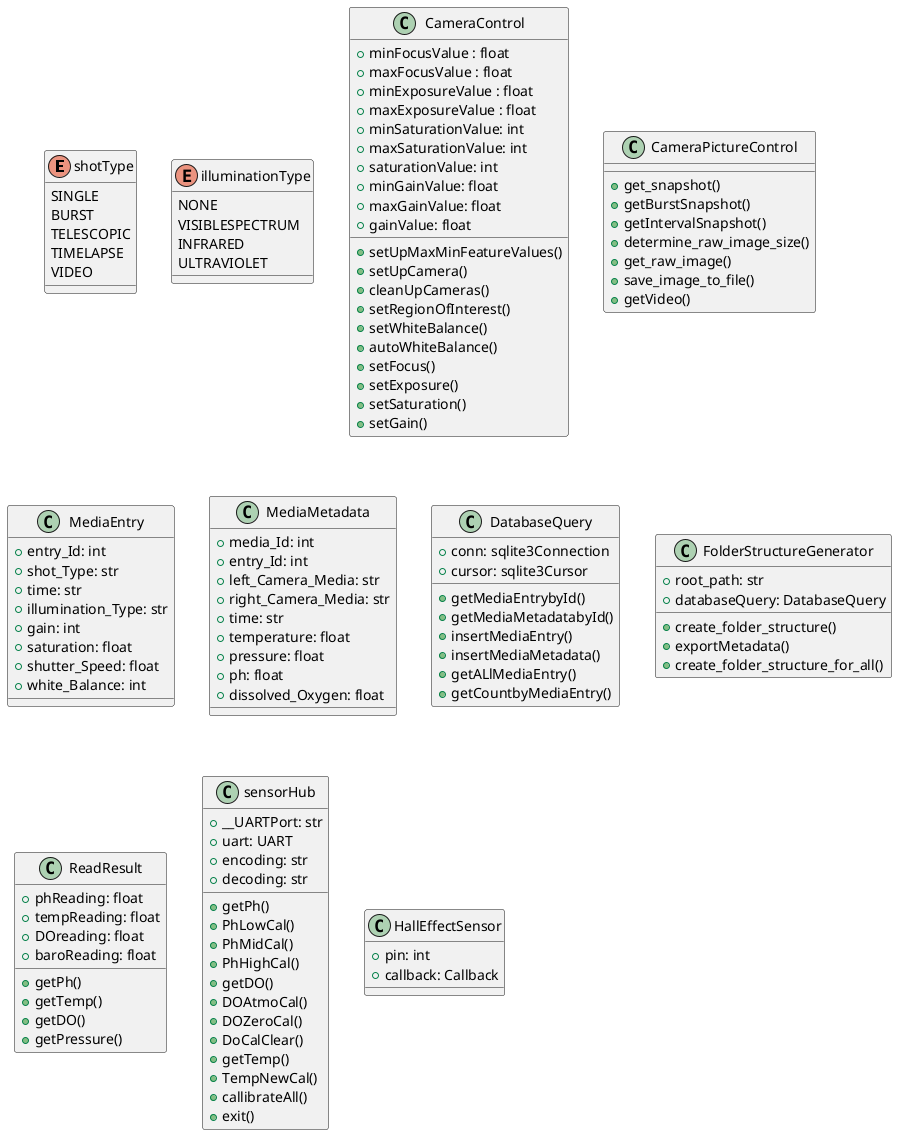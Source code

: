 @startuml
enum shotType {
     SINGLE
     BURST
     TELESCOPIC
     TIMELAPSE
     VIDEO
}
enum illuminationType {
     NONE
     VISIBLESPECTRUM
     INFRARED
     ULTRAVIOLET
}
class CameraControl {
	+ minFocusValue : float
	+ maxFocusValue : float
	+ minExposureValue : float
	+ maxExposureValue : float
	+ minSaturationValue: int
	+ maxSaturationValue: int
	+ saturationValue: int
	+ minGainValue: float
	+ maxGainValue: float
	+ gainValue: float
	+ setUpMaxMinFeatureValues()
	+ setUpCamera()
	+ cleanUpCameras()
	+ setRegionOfInterest()
	+ setWhiteBalance()
	+ autoWhiteBalance()
	+ setFocus()
	+ setExposure()
	+ setSaturation()
	+ setGain()
}
class CameraPictureControl {
	+ get_snapshot()
	+ getBurstSnapshot()
	+ getIntervalSnapshot()
	+ determine_raw_image_size()
	+ get_raw_image()
	+ save_image_to_file()
	+ getVideo()
}
class MediaEntry {
        + entry_Id: int
        + shot_Type: str
        + time: str
        + illumination_Type: str
        + gain: int
        + saturation: float
        + shutter_Speed: float
        + white_Balance: int
}
class MediaMetadata {
        + media_Id: int
        + entry_Id: int
        + left_Camera_Media: str
        + right_Camera_Media: str
        + time: str
        + temperature: float
        + pressure: float
        + ph: float
        + dissolved_Oxygen: float
}
class DatabaseQuery {
	+ conn: sqlite3Connection
	+ cursor: sqlite3Cursor
	+ getMediaEntrybyId()
	+ getMediaMetadatabyId()
	+ insertMediaEntry()
	+ insertMediaMetadata()
	+ getALlMediaEntry()
	+ getCountbyMediaEntry()
}
class FolderStructureGenerator {
	+ root_path: str
	+ databaseQuery: DatabaseQuery
	+ create_folder_structure()
	+ exportMetadata()
	+ create_folder_structure_for_all()
}
class ReadResult {
	+ phReading: float
	+ tempReading: float
	+ DOreading: float
	+ baroReading: float
	+ getPh()
	+ getTemp()
	+ getDO()
	+ getPressure()
}
class sensorHub {
	+ __UARTPort: str
	+ uart: UART
	+ encoding: str
	+ decoding: str
	+ getPh()
	+ PhLowCal()
	+ PhMidCal()
	+ PhHighCal()
	+ getDO()
	+ DOAtmoCal()
	+ DOZeroCal()	
	+ DoCalClear()
	+ getTemp()
	+ TempNewCal()
	+ callibrateAll()
	+ exit()
}
class HallEffectSensor {
	+ pin: int
	+ callback: Callback
}
@enduml
